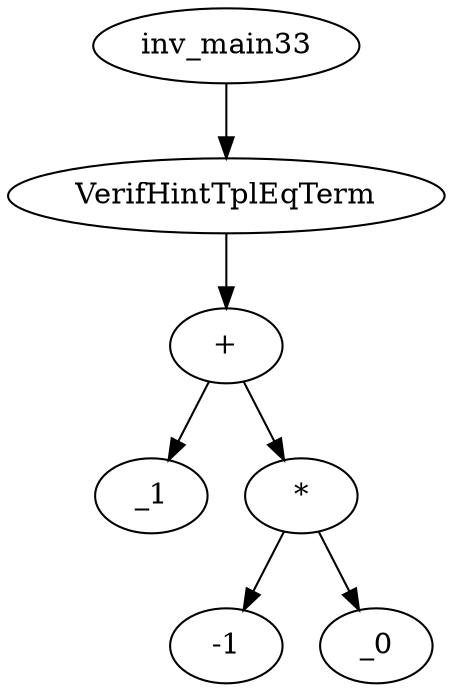 digraph dag {
0 [label="inv_main33"];
1 [label="VerifHintTplEqTerm"];
2 [label="+"];
3 [label="_1"];
4 [label="*"];
5 [label="-1"];
6 [label="_0"];
0->1
1->2
2->4
2 -> 3
4->6
4 -> 5
}
